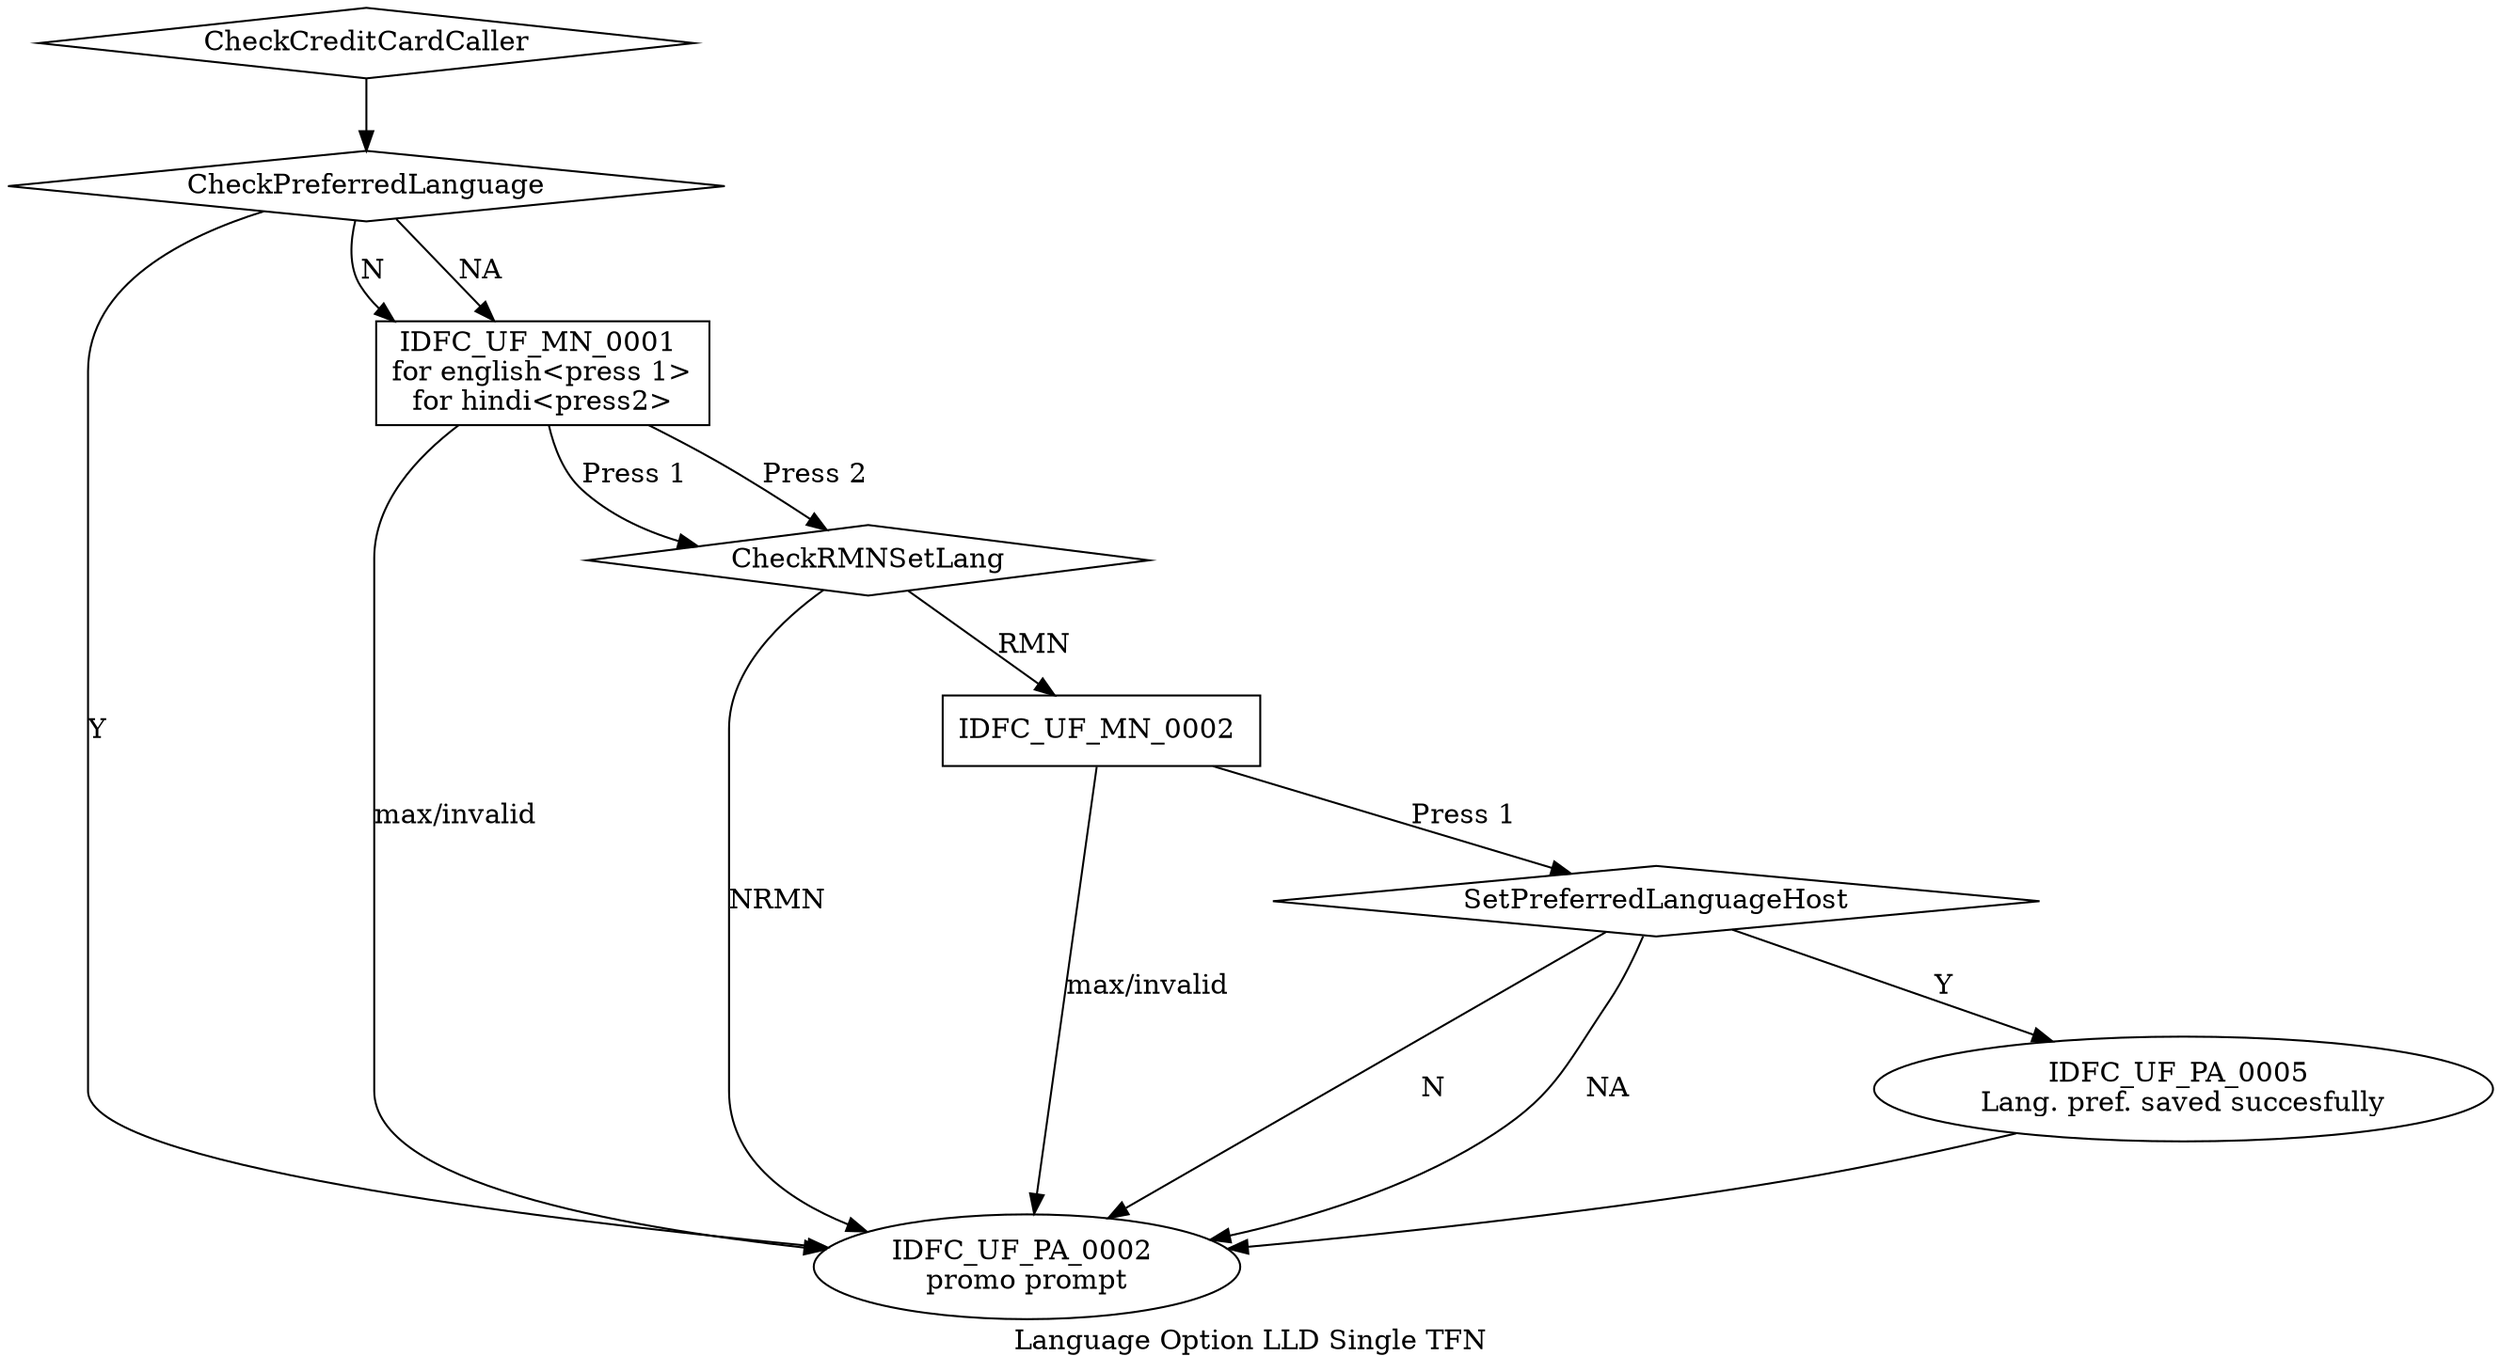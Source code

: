 //Rendered in https://edotor.net/
digraph diagram1 {
    label="Language Option LLD Single TFN"

    ccCaller[label="CheckCreditCardCaller",shape=diamond]
    cfl[label="CheckPreferredLanguage",shape=diamond];
    pa_0002[label="IDFC_UF_PA_0002 \npromo prompt"];
    mn_0001[label="IDFC_UF_MN_0001 \nfor english<press 1>\nfor hindi<press2>",shape=rectangle];
    crsl[label="CheckRMNSetLang",shape=diamond]
    mn_0002[label="IDFC_UF_MN_0002 ",shape=rectangle];
    splh[label="SetPreferredLanguageHost",shape=diamond]
    pa_0005[label="IDFC_UF_PA_0005 \nLang. pref. saved succesfully"];

    //edge details
    nodesep = "1"
    ccCaller->cfl
    cfl->pa_0002[label="Y",];
    cfl->mn_0001[label="N"];
    cfl->mn_0001[label="NA"];
    mn_0001->crsl[label="Press 1"];
    mn_0001->crsl[label="Press 2"];
    mn_0001->pa_0002[label="max/invalid"];
    crsl->mn_0002[label="RMN "];
    crsl->pa_0002[label="NRMN"];
    mn_0002->pa_0002[label="max/invalid"];
    mn_0002->splh[label="Press 1"];
    splh->pa_0005[label="Y",];
    splh->pa_0002[label="N",];
    splh->pa_0002[label="NA",];
    pa_0005->pa_0002
}